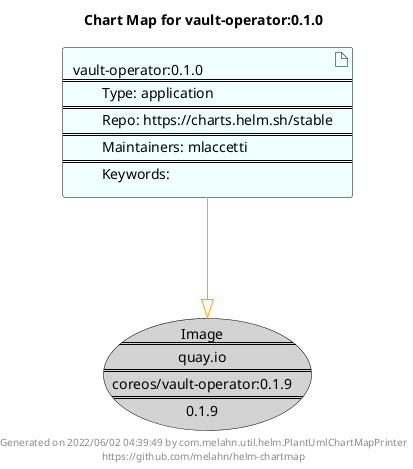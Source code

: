 @startuml
skinparam linetype ortho
skinparam backgroundColor white
skinparam usecaseBorderColor black
skinparam usecaseArrowColor LightSlateGray
skinparam artifactBorderColor black
skinparam artifactArrowColor LightSlateGray

title Chart Map for vault-operator:0.1.0

'There is one referenced Helm Chart
artifact "vault-operator:0.1.0\n====\n\tType: application\n====\n\tRepo: https://charts.helm.sh/stable\n====\n\tMaintainers: mlaccetti\n====\n\tKeywords: " as vault_operator_0_1_0 #Azure

'There is one referenced Docker Image
usecase "Image\n====\nquay.io\n====\ncoreos/vault-operator:0.1.9\n====\n0.1.9" as quay_io_coreos_vault_operator_0_1_9 #LightGray

'Chart Dependencies
vault_operator_0_1_0--[#orange]-|>quay_io_coreos_vault_operator_0_1_9

center footer Generated on 2022/06/02 04:39:49 by com.melahn.util.helm.PlantUmlChartMapPrinter\nhttps://github.com/melahn/helm-chartmap
@enduml

